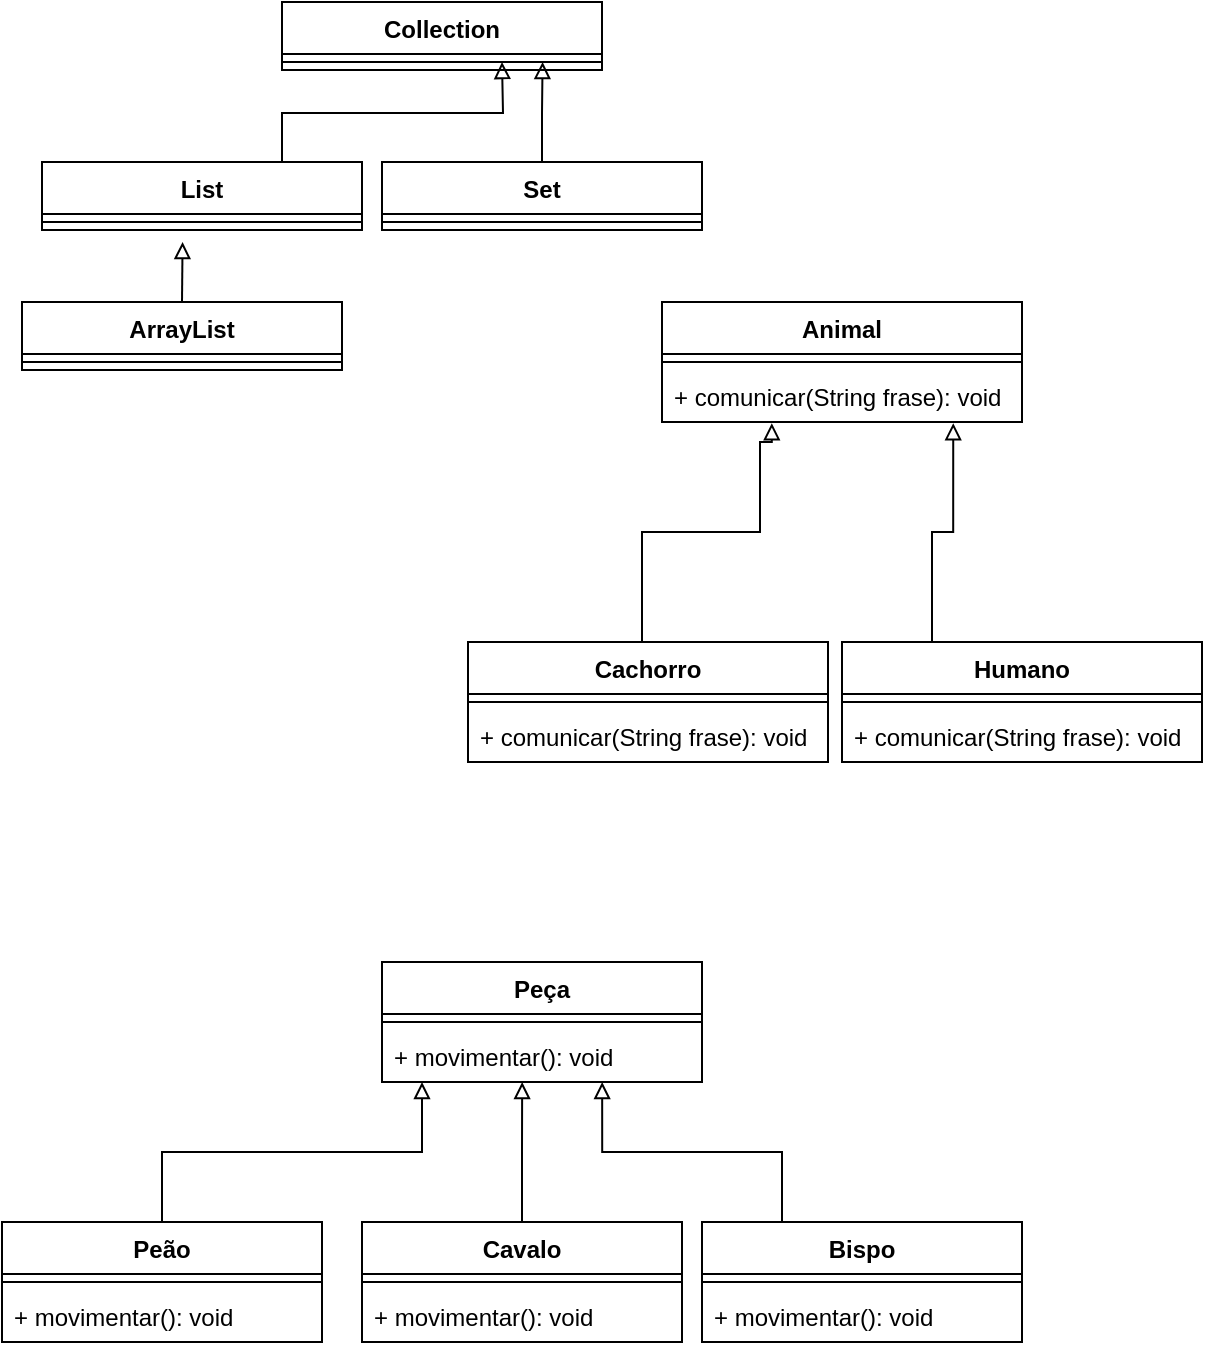 <mxfile version="14.5.0" type="github">
  <diagram id="_O1Ir-1b_Cp0v0NkRe2J" name="Page-1">
    <mxGraphModel dx="616" dy="430" grid="1" gridSize="10" guides="1" tooltips="1" connect="1" arrows="1" fold="1" page="1" pageScale="1" pageWidth="827" pageHeight="1169" math="0" shadow="0">
      <root>
        <mxCell id="0" />
        <mxCell id="1" parent="0" />
        <mxCell id="k6gxost3qGOOu-hirVhO-1" value="Animal" style="swimlane;fontStyle=1;align=center;verticalAlign=top;childLayout=stackLayout;horizontal=1;startSize=26;horizontalStack=0;resizeParent=1;resizeParentMax=0;resizeLast=0;collapsible=1;marginBottom=0;" vertex="1" parent="1">
          <mxGeometry x="350" y="170" width="180" height="60" as="geometry" />
        </mxCell>
        <mxCell id="k6gxost3qGOOu-hirVhO-3" value="" style="line;strokeWidth=1;fillColor=none;align=left;verticalAlign=middle;spacingTop=-1;spacingLeft=3;spacingRight=3;rotatable=0;labelPosition=right;points=[];portConstraint=eastwest;" vertex="1" parent="k6gxost3qGOOu-hirVhO-1">
          <mxGeometry y="26" width="180" height="8" as="geometry" />
        </mxCell>
        <mxCell id="k6gxost3qGOOu-hirVhO-4" value="+ comunicar(String frase): void" style="text;strokeColor=none;fillColor=none;align=left;verticalAlign=top;spacingLeft=4;spacingRight=4;overflow=hidden;rotatable=0;points=[[0,0.5],[1,0.5]];portConstraint=eastwest;" vertex="1" parent="k6gxost3qGOOu-hirVhO-1">
          <mxGeometry y="34" width="180" height="26" as="geometry" />
        </mxCell>
        <mxCell id="k6gxost3qGOOu-hirVhO-12" style="edgeStyle=orthogonalEdgeStyle;rounded=0;orthogonalLoop=1;jettySize=auto;html=1;exitX=0.5;exitY=0;exitDx=0;exitDy=0;entryX=0.305;entryY=1.022;entryDx=0;entryDy=0;entryPerimeter=0;endArrow=block;endFill=0;" edge="1" parent="1" source="k6gxost3qGOOu-hirVhO-5" target="k6gxost3qGOOu-hirVhO-4">
          <mxGeometry relative="1" as="geometry">
            <Array as="points">
              <mxPoint x="340" y="285" />
              <mxPoint x="399" y="285" />
              <mxPoint x="399" y="240" />
              <mxPoint x="405" y="240" />
            </Array>
          </mxGeometry>
        </mxCell>
        <mxCell id="k6gxost3qGOOu-hirVhO-5" value="Cachorro" style="swimlane;fontStyle=1;align=center;verticalAlign=top;childLayout=stackLayout;horizontal=1;startSize=26;horizontalStack=0;resizeParent=1;resizeParentMax=0;resizeLast=0;collapsible=1;marginBottom=0;" vertex="1" parent="1">
          <mxGeometry x="253" y="340" width="180" height="60" as="geometry" />
        </mxCell>
        <mxCell id="k6gxost3qGOOu-hirVhO-7" value="" style="line;strokeWidth=1;fillColor=none;align=left;verticalAlign=middle;spacingTop=-1;spacingLeft=3;spacingRight=3;rotatable=0;labelPosition=right;points=[];portConstraint=eastwest;" vertex="1" parent="k6gxost3qGOOu-hirVhO-5">
          <mxGeometry y="26" width="180" height="8" as="geometry" />
        </mxCell>
        <mxCell id="k6gxost3qGOOu-hirVhO-14" value="+ comunicar(String frase): void" style="text;strokeColor=none;fillColor=none;align=left;verticalAlign=top;spacingLeft=4;spacingRight=4;overflow=hidden;rotatable=0;points=[[0,0.5],[1,0.5]];portConstraint=eastwest;" vertex="1" parent="k6gxost3qGOOu-hirVhO-5">
          <mxGeometry y="34" width="180" height="26" as="geometry" />
        </mxCell>
        <mxCell id="k6gxost3qGOOu-hirVhO-13" style="edgeStyle=orthogonalEdgeStyle;rounded=0;orthogonalLoop=1;jettySize=auto;html=1;exitX=0.25;exitY=0;exitDx=0;exitDy=0;entryX=0.809;entryY=1.022;entryDx=0;entryDy=0;entryPerimeter=0;endArrow=block;endFill=0;" edge="1" parent="1" source="k6gxost3qGOOu-hirVhO-9" target="k6gxost3qGOOu-hirVhO-4">
          <mxGeometry relative="1" as="geometry" />
        </mxCell>
        <mxCell id="k6gxost3qGOOu-hirVhO-9" value="Humano" style="swimlane;fontStyle=1;align=center;verticalAlign=top;childLayout=stackLayout;horizontal=1;startSize=26;horizontalStack=0;resizeParent=1;resizeParentMax=0;resizeLast=0;collapsible=1;marginBottom=0;" vertex="1" parent="1">
          <mxGeometry x="440" y="340" width="180" height="60" as="geometry" />
        </mxCell>
        <mxCell id="k6gxost3qGOOu-hirVhO-10" value="" style="line;strokeWidth=1;fillColor=none;align=left;verticalAlign=middle;spacingTop=-1;spacingLeft=3;spacingRight=3;rotatable=0;labelPosition=right;points=[];portConstraint=eastwest;" vertex="1" parent="k6gxost3qGOOu-hirVhO-9">
          <mxGeometry y="26" width="180" height="8" as="geometry" />
        </mxCell>
        <mxCell id="k6gxost3qGOOu-hirVhO-15" value="+ comunicar(String frase): void" style="text;strokeColor=none;fillColor=none;align=left;verticalAlign=top;spacingLeft=4;spacingRight=4;overflow=hidden;rotatable=0;points=[[0,0.5],[1,0.5]];portConstraint=eastwest;" vertex="1" parent="k6gxost3qGOOu-hirVhO-9">
          <mxGeometry y="34" width="180" height="26" as="geometry" />
        </mxCell>
        <mxCell id="k6gxost3qGOOu-hirVhO-32" style="edgeStyle=orthogonalEdgeStyle;rounded=0;orthogonalLoop=1;jettySize=auto;html=1;exitX=0.5;exitY=0;exitDx=0;exitDy=0;endArrow=block;endFill=0;" edge="1" parent="1" source="k6gxost3qGOOu-hirVhO-17">
          <mxGeometry relative="1" as="geometry">
            <mxPoint x="110.286" y="140" as="targetPoint" />
          </mxGeometry>
        </mxCell>
        <mxCell id="k6gxost3qGOOu-hirVhO-17" value="ArrayList" style="swimlane;fontStyle=1;align=center;verticalAlign=top;childLayout=stackLayout;horizontal=1;startSize=26;horizontalStack=0;resizeParent=1;resizeParentMax=0;resizeLast=0;collapsible=1;marginBottom=0;" vertex="1" parent="1">
          <mxGeometry x="30" y="170" width="160" height="34" as="geometry" />
        </mxCell>
        <mxCell id="k6gxost3qGOOu-hirVhO-19" value="" style="line;strokeWidth=1;fillColor=none;align=left;verticalAlign=middle;spacingTop=-1;spacingLeft=3;spacingRight=3;rotatable=0;labelPosition=right;points=[];portConstraint=eastwest;" vertex="1" parent="k6gxost3qGOOu-hirVhO-17">
          <mxGeometry y="26" width="160" height="8" as="geometry" />
        </mxCell>
        <mxCell id="k6gxost3qGOOu-hirVhO-29" style="edgeStyle=orthogonalEdgeStyle;rounded=0;orthogonalLoop=1;jettySize=auto;html=1;exitX=0.75;exitY=0;exitDx=0;exitDy=0;endArrow=block;endFill=0;" edge="1" parent="1" source="k6gxost3qGOOu-hirVhO-21">
          <mxGeometry relative="1" as="geometry">
            <mxPoint x="270" y="50" as="targetPoint" />
          </mxGeometry>
        </mxCell>
        <mxCell id="k6gxost3qGOOu-hirVhO-21" value="List" style="swimlane;fontStyle=1;align=center;verticalAlign=top;childLayout=stackLayout;horizontal=1;startSize=26;horizontalStack=0;resizeParent=1;resizeParentMax=0;resizeLast=0;collapsible=1;marginBottom=0;" vertex="1" parent="1">
          <mxGeometry x="40" y="100" width="160" height="34" as="geometry" />
        </mxCell>
        <mxCell id="k6gxost3qGOOu-hirVhO-22" value="" style="line;strokeWidth=1;fillColor=none;align=left;verticalAlign=middle;spacingTop=-1;spacingLeft=3;spacingRight=3;rotatable=0;labelPosition=right;points=[];portConstraint=eastwest;" vertex="1" parent="k6gxost3qGOOu-hirVhO-21">
          <mxGeometry y="26" width="160" height="8" as="geometry" />
        </mxCell>
        <mxCell id="k6gxost3qGOOu-hirVhO-23" value="Collection" style="swimlane;fontStyle=1;align=center;verticalAlign=top;childLayout=stackLayout;horizontal=1;startSize=26;horizontalStack=0;resizeParent=1;resizeParentMax=0;resizeLast=0;collapsible=1;marginBottom=0;" vertex="1" parent="1">
          <mxGeometry x="160" y="20" width="160" height="34" as="geometry" />
        </mxCell>
        <mxCell id="k6gxost3qGOOu-hirVhO-24" value="" style="line;strokeWidth=1;fillColor=none;align=left;verticalAlign=middle;spacingTop=-1;spacingLeft=3;spacingRight=3;rotatable=0;labelPosition=right;points=[];portConstraint=eastwest;" vertex="1" parent="k6gxost3qGOOu-hirVhO-23">
          <mxGeometry y="26" width="160" height="8" as="geometry" />
        </mxCell>
        <mxCell id="k6gxost3qGOOu-hirVhO-30" style="edgeStyle=orthogonalEdgeStyle;rounded=0;orthogonalLoop=1;jettySize=auto;html=1;exitX=0.5;exitY=0;exitDx=0;exitDy=0;endArrow=block;endFill=0;" edge="1" parent="1" source="k6gxost3qGOOu-hirVhO-25">
          <mxGeometry relative="1" as="geometry">
            <mxPoint x="290.286" y="50" as="targetPoint" />
          </mxGeometry>
        </mxCell>
        <mxCell id="k6gxost3qGOOu-hirVhO-25" value="Set" style="swimlane;fontStyle=1;align=center;verticalAlign=top;childLayout=stackLayout;horizontal=1;startSize=26;horizontalStack=0;resizeParent=1;resizeParentMax=0;resizeLast=0;collapsible=1;marginBottom=0;" vertex="1" parent="1">
          <mxGeometry x="210" y="100" width="160" height="34" as="geometry" />
        </mxCell>
        <mxCell id="k6gxost3qGOOu-hirVhO-26" value="" style="line;strokeWidth=1;fillColor=none;align=left;verticalAlign=middle;spacingTop=-1;spacingLeft=3;spacingRight=3;rotatable=0;labelPosition=right;points=[];portConstraint=eastwest;" vertex="1" parent="k6gxost3qGOOu-hirVhO-25">
          <mxGeometry y="26" width="160" height="8" as="geometry" />
        </mxCell>
        <mxCell id="k6gxost3qGOOu-hirVhO-33" value="Peça" style="swimlane;fontStyle=1;align=center;verticalAlign=top;childLayout=stackLayout;horizontal=1;startSize=26;horizontalStack=0;resizeParent=1;resizeParentMax=0;resizeLast=0;collapsible=1;marginBottom=0;" vertex="1" parent="1">
          <mxGeometry x="210" y="500" width="160" height="60" as="geometry" />
        </mxCell>
        <mxCell id="k6gxost3qGOOu-hirVhO-35" value="" style="line;strokeWidth=1;fillColor=none;align=left;verticalAlign=middle;spacingTop=-1;spacingLeft=3;spacingRight=3;rotatable=0;labelPosition=right;points=[];portConstraint=eastwest;" vertex="1" parent="k6gxost3qGOOu-hirVhO-33">
          <mxGeometry y="26" width="160" height="8" as="geometry" />
        </mxCell>
        <mxCell id="k6gxost3qGOOu-hirVhO-36" value="+ movimentar(): void" style="text;strokeColor=none;fillColor=none;align=left;verticalAlign=top;spacingLeft=4;spacingRight=4;overflow=hidden;rotatable=0;points=[[0,0.5],[1,0.5]];portConstraint=eastwest;" vertex="1" parent="k6gxost3qGOOu-hirVhO-33">
          <mxGeometry y="34" width="160" height="26" as="geometry" />
        </mxCell>
        <mxCell id="k6gxost3qGOOu-hirVhO-46" style="edgeStyle=orthogonalEdgeStyle;rounded=0;orthogonalLoop=1;jettySize=auto;html=1;exitX=0.5;exitY=0;exitDx=0;exitDy=0;entryX=0.125;entryY=1;entryDx=0;entryDy=0;entryPerimeter=0;endArrow=block;endFill=0;" edge="1" parent="1" source="k6gxost3qGOOu-hirVhO-37" target="k6gxost3qGOOu-hirVhO-36">
          <mxGeometry relative="1" as="geometry" />
        </mxCell>
        <mxCell id="k6gxost3qGOOu-hirVhO-37" value="Peão" style="swimlane;fontStyle=1;align=center;verticalAlign=top;childLayout=stackLayout;horizontal=1;startSize=26;horizontalStack=0;resizeParent=1;resizeParentMax=0;resizeLast=0;collapsible=1;marginBottom=0;" vertex="1" parent="1">
          <mxGeometry x="20" y="630" width="160" height="60" as="geometry" />
        </mxCell>
        <mxCell id="k6gxost3qGOOu-hirVhO-38" value="" style="line;strokeWidth=1;fillColor=none;align=left;verticalAlign=middle;spacingTop=-1;spacingLeft=3;spacingRight=3;rotatable=0;labelPosition=right;points=[];portConstraint=eastwest;" vertex="1" parent="k6gxost3qGOOu-hirVhO-37">
          <mxGeometry y="26" width="160" height="8" as="geometry" />
        </mxCell>
        <mxCell id="k6gxost3qGOOu-hirVhO-39" value="+ movimentar(): void" style="text;strokeColor=none;fillColor=none;align=left;verticalAlign=top;spacingLeft=4;spacingRight=4;overflow=hidden;rotatable=0;points=[[0,0.5],[1,0.5]];portConstraint=eastwest;" vertex="1" parent="k6gxost3qGOOu-hirVhO-37">
          <mxGeometry y="34" width="160" height="26" as="geometry" />
        </mxCell>
        <mxCell id="k6gxost3qGOOu-hirVhO-47" style="edgeStyle=orthogonalEdgeStyle;rounded=0;orthogonalLoop=1;jettySize=auto;html=1;exitX=0.5;exitY=0;exitDx=0;exitDy=0;entryX=0.438;entryY=1;entryDx=0;entryDy=0;entryPerimeter=0;endArrow=block;endFill=0;" edge="1" parent="1" source="k6gxost3qGOOu-hirVhO-40" target="k6gxost3qGOOu-hirVhO-36">
          <mxGeometry relative="1" as="geometry" />
        </mxCell>
        <mxCell id="k6gxost3qGOOu-hirVhO-40" value="Cavalo" style="swimlane;fontStyle=1;align=center;verticalAlign=top;childLayout=stackLayout;horizontal=1;startSize=26;horizontalStack=0;resizeParent=1;resizeParentMax=0;resizeLast=0;collapsible=1;marginBottom=0;" vertex="1" parent="1">
          <mxGeometry x="200" y="630" width="160" height="60" as="geometry" />
        </mxCell>
        <mxCell id="k6gxost3qGOOu-hirVhO-41" value="" style="line;strokeWidth=1;fillColor=none;align=left;verticalAlign=middle;spacingTop=-1;spacingLeft=3;spacingRight=3;rotatable=0;labelPosition=right;points=[];portConstraint=eastwest;" vertex="1" parent="k6gxost3qGOOu-hirVhO-40">
          <mxGeometry y="26" width="160" height="8" as="geometry" />
        </mxCell>
        <mxCell id="k6gxost3qGOOu-hirVhO-42" value="+ movimentar(): void" style="text;strokeColor=none;fillColor=none;align=left;verticalAlign=top;spacingLeft=4;spacingRight=4;overflow=hidden;rotatable=0;points=[[0,0.5],[1,0.5]];portConstraint=eastwest;" vertex="1" parent="k6gxost3qGOOu-hirVhO-40">
          <mxGeometry y="34" width="160" height="26" as="geometry" />
        </mxCell>
        <mxCell id="k6gxost3qGOOu-hirVhO-48" style="edgeStyle=orthogonalEdgeStyle;rounded=0;orthogonalLoop=1;jettySize=auto;html=1;exitX=0.25;exitY=0;exitDx=0;exitDy=0;entryX=0.688;entryY=1;entryDx=0;entryDy=0;entryPerimeter=0;endArrow=block;endFill=0;" edge="1" parent="1" source="k6gxost3qGOOu-hirVhO-43" target="k6gxost3qGOOu-hirVhO-36">
          <mxGeometry relative="1" as="geometry" />
        </mxCell>
        <mxCell id="k6gxost3qGOOu-hirVhO-43" value="Bispo" style="swimlane;fontStyle=1;align=center;verticalAlign=top;childLayout=stackLayout;horizontal=1;startSize=26;horizontalStack=0;resizeParent=1;resizeParentMax=0;resizeLast=0;collapsible=1;marginBottom=0;" vertex="1" parent="1">
          <mxGeometry x="370" y="630" width="160" height="60" as="geometry" />
        </mxCell>
        <mxCell id="k6gxost3qGOOu-hirVhO-44" value="" style="line;strokeWidth=1;fillColor=none;align=left;verticalAlign=middle;spacingTop=-1;spacingLeft=3;spacingRight=3;rotatable=0;labelPosition=right;points=[];portConstraint=eastwest;" vertex="1" parent="k6gxost3qGOOu-hirVhO-43">
          <mxGeometry y="26" width="160" height="8" as="geometry" />
        </mxCell>
        <mxCell id="k6gxost3qGOOu-hirVhO-45" value="+ movimentar(): void" style="text;strokeColor=none;fillColor=none;align=left;verticalAlign=top;spacingLeft=4;spacingRight=4;overflow=hidden;rotatable=0;points=[[0,0.5],[1,0.5]];portConstraint=eastwest;" vertex="1" parent="k6gxost3qGOOu-hirVhO-43">
          <mxGeometry y="34" width="160" height="26" as="geometry" />
        </mxCell>
      </root>
    </mxGraphModel>
  </diagram>
</mxfile>
